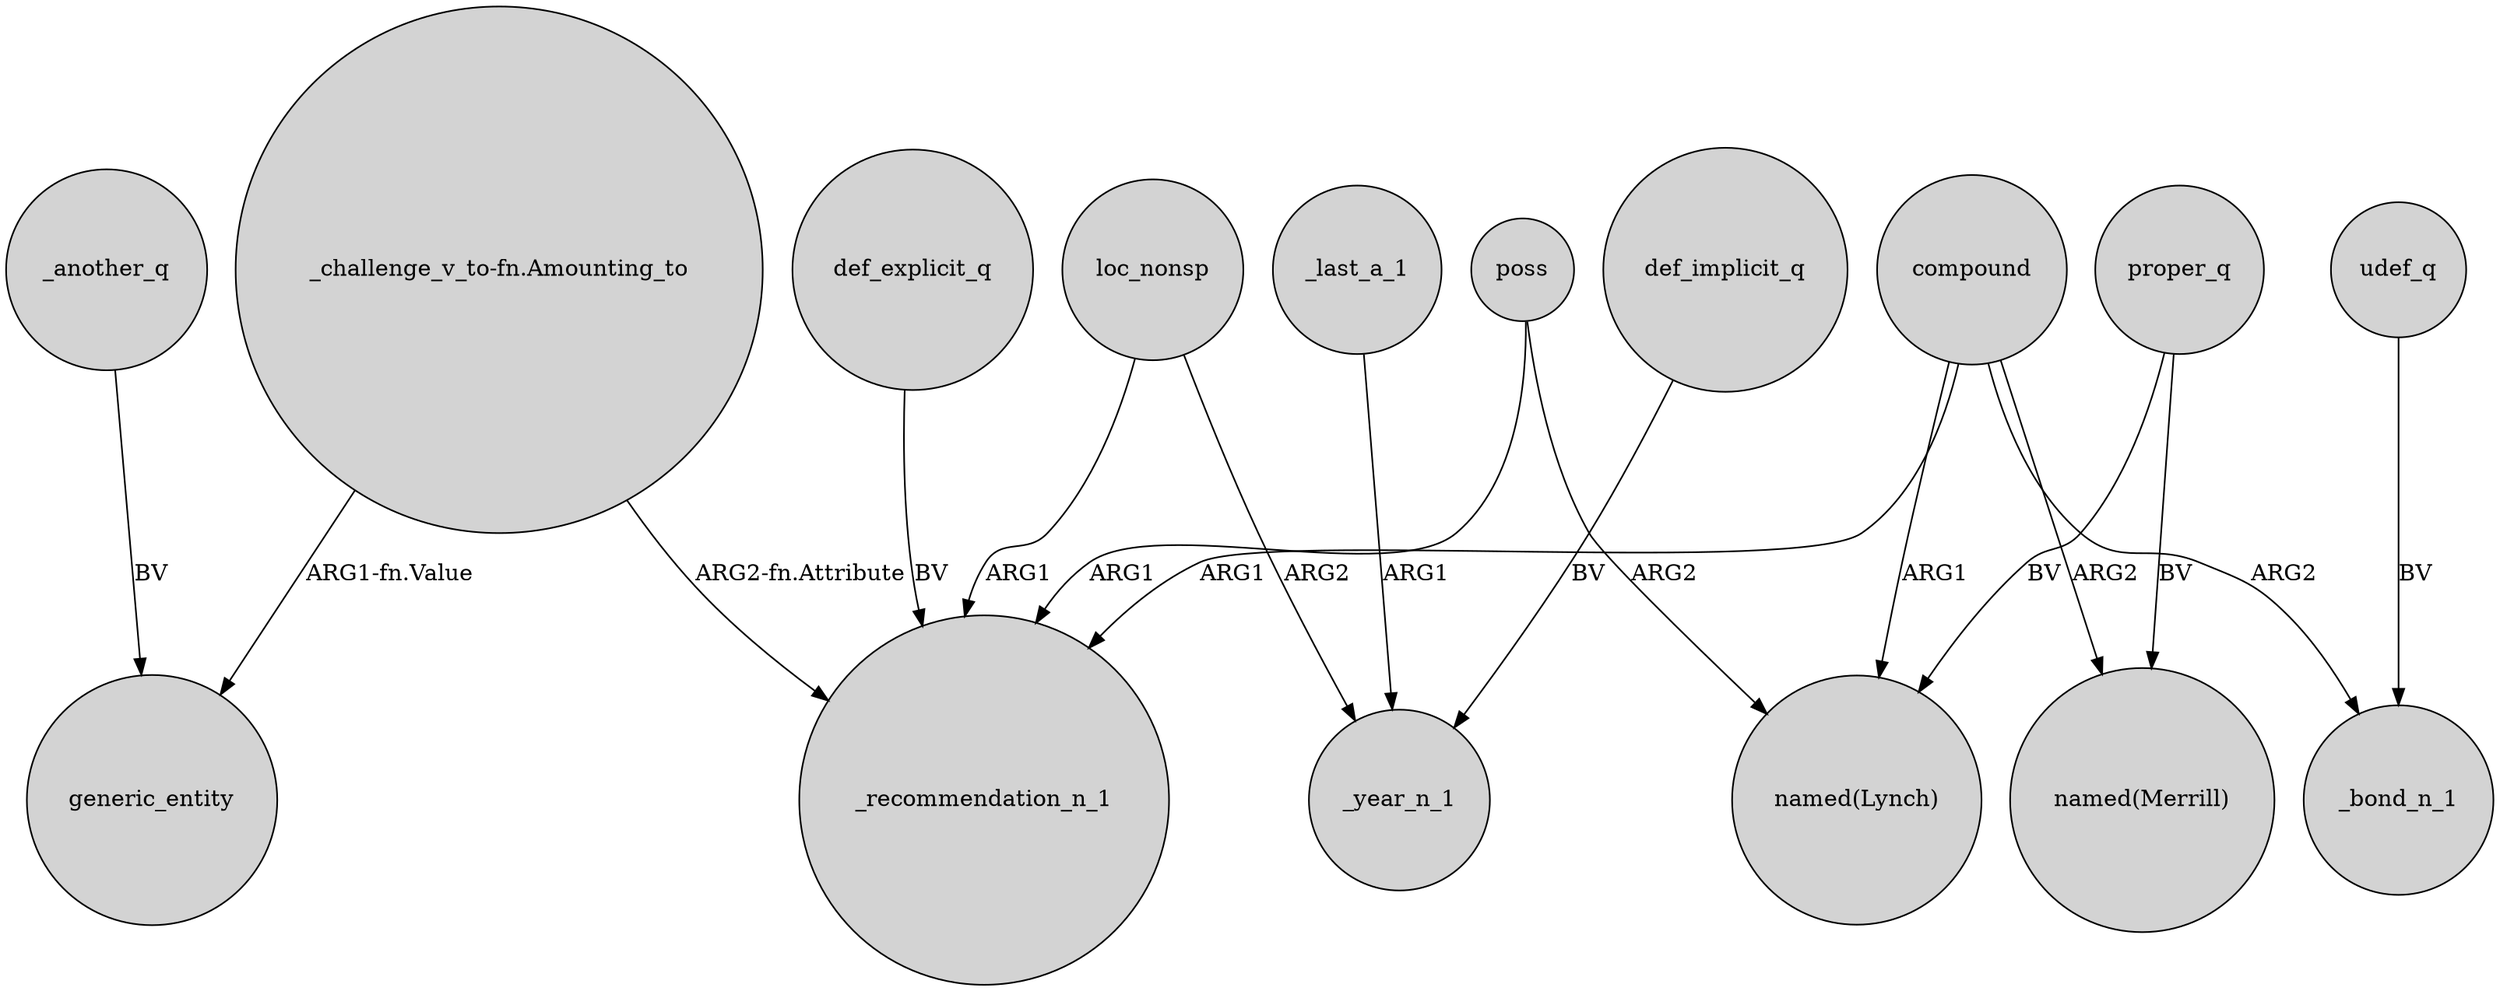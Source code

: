 digraph {
	node [shape=circle style=filled]
	compound -> _recommendation_n_1 [label=ARG1]
	_another_q -> generic_entity [label=BV]
	"_challenge_v_to-fn.Amounting_to" -> generic_entity [label="ARG1-fn.Value"]
	compound -> _bond_n_1 [label=ARG2]
	"_challenge_v_to-fn.Amounting_to" -> _recommendation_n_1 [label="ARG2-fn.Attribute"]
	udef_q -> _bond_n_1 [label=BV]
	_last_a_1 -> _year_n_1 [label=ARG1]
	loc_nonsp -> _year_n_1 [label=ARG2]
	proper_q -> "named(Merrill)" [label=BV]
	poss -> _recommendation_n_1 [label=ARG1]
	poss -> "named(Lynch)" [label=ARG2]
	loc_nonsp -> _recommendation_n_1 [label=ARG1]
	def_explicit_q -> _recommendation_n_1 [label=BV]
	proper_q -> "named(Lynch)" [label=BV]
	def_implicit_q -> _year_n_1 [label=BV]
	compound -> "named(Merrill)" [label=ARG2]
	compound -> "named(Lynch)" [label=ARG1]
}
